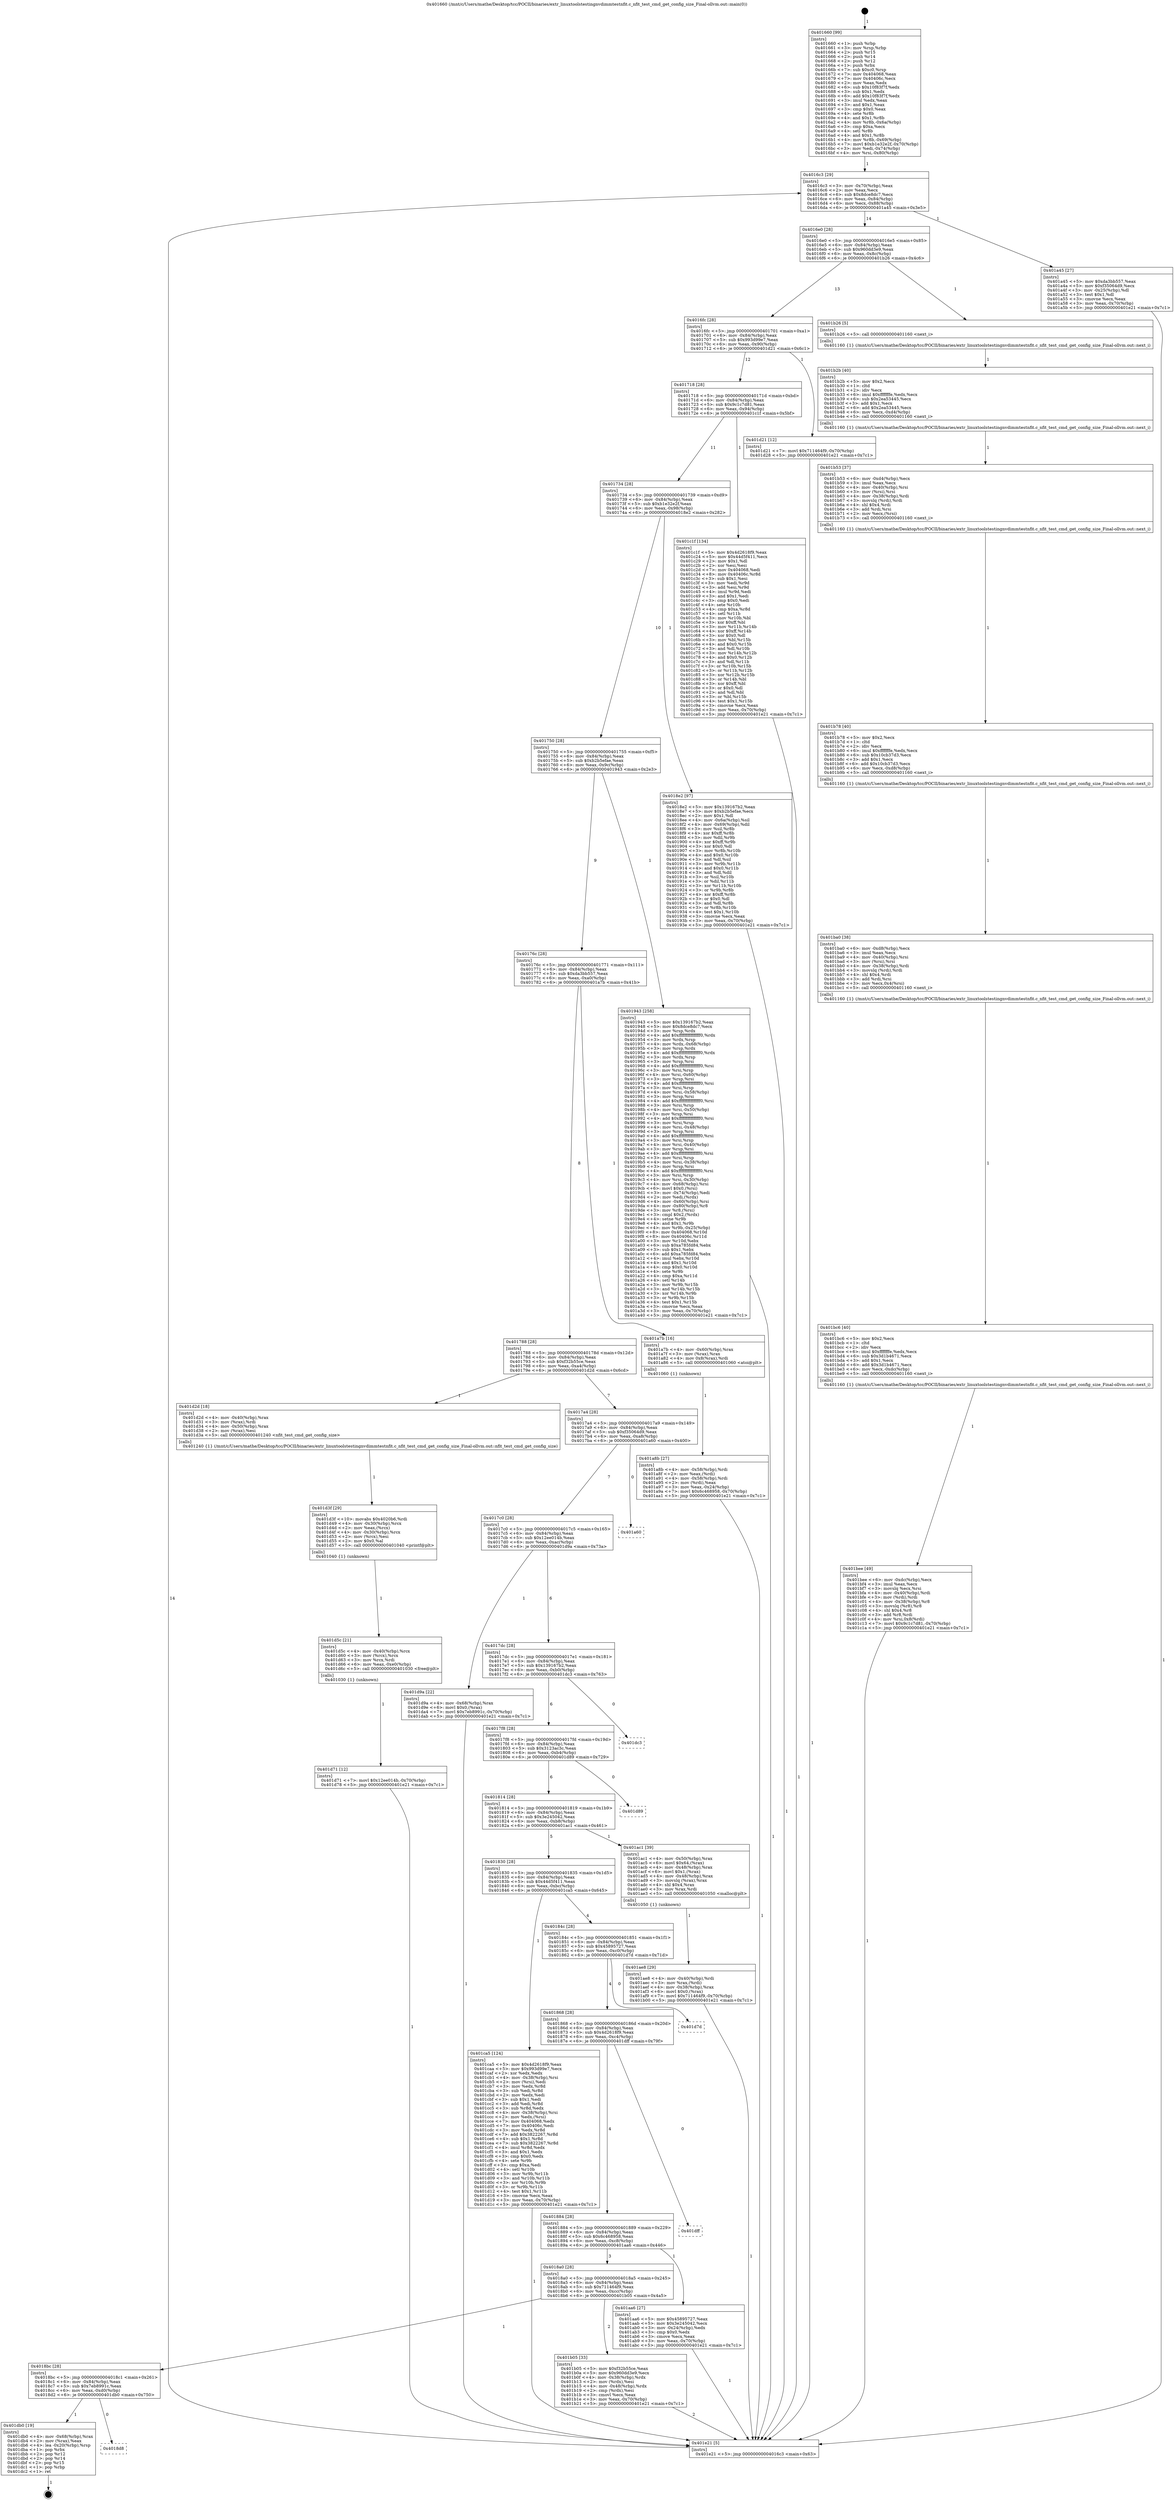 digraph "0x401660" {
  label = "0x401660 (/mnt/c/Users/mathe/Desktop/tcc/POCII/binaries/extr_linuxtoolstestingnvdimmtestnfit.c_nfit_test_cmd_get_config_size_Final-ollvm.out::main(0))"
  labelloc = "t"
  node[shape=record]

  Entry [label="",width=0.3,height=0.3,shape=circle,fillcolor=black,style=filled]
  "0x4016c3" [label="{
     0x4016c3 [29]\l
     | [instrs]\l
     &nbsp;&nbsp;0x4016c3 \<+3\>: mov -0x70(%rbp),%eax\l
     &nbsp;&nbsp;0x4016c6 \<+2\>: mov %eax,%ecx\l
     &nbsp;&nbsp;0x4016c8 \<+6\>: sub $0x8dce8dc7,%ecx\l
     &nbsp;&nbsp;0x4016ce \<+6\>: mov %eax,-0x84(%rbp)\l
     &nbsp;&nbsp;0x4016d4 \<+6\>: mov %ecx,-0x88(%rbp)\l
     &nbsp;&nbsp;0x4016da \<+6\>: je 0000000000401a45 \<main+0x3e5\>\l
  }"]
  "0x401a45" [label="{
     0x401a45 [27]\l
     | [instrs]\l
     &nbsp;&nbsp;0x401a45 \<+5\>: mov $0xda3bb557,%eax\l
     &nbsp;&nbsp;0x401a4a \<+5\>: mov $0xf35064d9,%ecx\l
     &nbsp;&nbsp;0x401a4f \<+3\>: mov -0x25(%rbp),%dl\l
     &nbsp;&nbsp;0x401a52 \<+3\>: test $0x1,%dl\l
     &nbsp;&nbsp;0x401a55 \<+3\>: cmovne %ecx,%eax\l
     &nbsp;&nbsp;0x401a58 \<+3\>: mov %eax,-0x70(%rbp)\l
     &nbsp;&nbsp;0x401a5b \<+5\>: jmp 0000000000401e21 \<main+0x7c1\>\l
  }"]
  "0x4016e0" [label="{
     0x4016e0 [28]\l
     | [instrs]\l
     &nbsp;&nbsp;0x4016e0 \<+5\>: jmp 00000000004016e5 \<main+0x85\>\l
     &nbsp;&nbsp;0x4016e5 \<+6\>: mov -0x84(%rbp),%eax\l
     &nbsp;&nbsp;0x4016eb \<+5\>: sub $0x960dd3e9,%eax\l
     &nbsp;&nbsp;0x4016f0 \<+6\>: mov %eax,-0x8c(%rbp)\l
     &nbsp;&nbsp;0x4016f6 \<+6\>: je 0000000000401b26 \<main+0x4c6\>\l
  }"]
  Exit [label="",width=0.3,height=0.3,shape=circle,fillcolor=black,style=filled,peripheries=2]
  "0x401b26" [label="{
     0x401b26 [5]\l
     | [instrs]\l
     &nbsp;&nbsp;0x401b26 \<+5\>: call 0000000000401160 \<next_i\>\l
     | [calls]\l
     &nbsp;&nbsp;0x401160 \{1\} (/mnt/c/Users/mathe/Desktop/tcc/POCII/binaries/extr_linuxtoolstestingnvdimmtestnfit.c_nfit_test_cmd_get_config_size_Final-ollvm.out::next_i)\l
  }"]
  "0x4016fc" [label="{
     0x4016fc [28]\l
     | [instrs]\l
     &nbsp;&nbsp;0x4016fc \<+5\>: jmp 0000000000401701 \<main+0xa1\>\l
     &nbsp;&nbsp;0x401701 \<+6\>: mov -0x84(%rbp),%eax\l
     &nbsp;&nbsp;0x401707 \<+5\>: sub $0x993d99e7,%eax\l
     &nbsp;&nbsp;0x40170c \<+6\>: mov %eax,-0x90(%rbp)\l
     &nbsp;&nbsp;0x401712 \<+6\>: je 0000000000401d21 \<main+0x6c1\>\l
  }"]
  "0x4018d8" [label="{
     0x4018d8\l
  }", style=dashed]
  "0x401d21" [label="{
     0x401d21 [12]\l
     | [instrs]\l
     &nbsp;&nbsp;0x401d21 \<+7\>: movl $0x711464f9,-0x70(%rbp)\l
     &nbsp;&nbsp;0x401d28 \<+5\>: jmp 0000000000401e21 \<main+0x7c1\>\l
  }"]
  "0x401718" [label="{
     0x401718 [28]\l
     | [instrs]\l
     &nbsp;&nbsp;0x401718 \<+5\>: jmp 000000000040171d \<main+0xbd\>\l
     &nbsp;&nbsp;0x40171d \<+6\>: mov -0x84(%rbp),%eax\l
     &nbsp;&nbsp;0x401723 \<+5\>: sub $0x9c1c7d81,%eax\l
     &nbsp;&nbsp;0x401728 \<+6\>: mov %eax,-0x94(%rbp)\l
     &nbsp;&nbsp;0x40172e \<+6\>: je 0000000000401c1f \<main+0x5bf\>\l
  }"]
  "0x401db0" [label="{
     0x401db0 [19]\l
     | [instrs]\l
     &nbsp;&nbsp;0x401db0 \<+4\>: mov -0x68(%rbp),%rax\l
     &nbsp;&nbsp;0x401db4 \<+2\>: mov (%rax),%eax\l
     &nbsp;&nbsp;0x401db6 \<+4\>: lea -0x20(%rbp),%rsp\l
     &nbsp;&nbsp;0x401dba \<+1\>: pop %rbx\l
     &nbsp;&nbsp;0x401dbb \<+2\>: pop %r12\l
     &nbsp;&nbsp;0x401dbd \<+2\>: pop %r14\l
     &nbsp;&nbsp;0x401dbf \<+2\>: pop %r15\l
     &nbsp;&nbsp;0x401dc1 \<+1\>: pop %rbp\l
     &nbsp;&nbsp;0x401dc2 \<+1\>: ret\l
  }"]
  "0x401c1f" [label="{
     0x401c1f [134]\l
     | [instrs]\l
     &nbsp;&nbsp;0x401c1f \<+5\>: mov $0x4d2618f9,%eax\l
     &nbsp;&nbsp;0x401c24 \<+5\>: mov $0x44d5f411,%ecx\l
     &nbsp;&nbsp;0x401c29 \<+2\>: mov $0x1,%dl\l
     &nbsp;&nbsp;0x401c2b \<+2\>: xor %esi,%esi\l
     &nbsp;&nbsp;0x401c2d \<+7\>: mov 0x404068,%edi\l
     &nbsp;&nbsp;0x401c34 \<+8\>: mov 0x40406c,%r8d\l
     &nbsp;&nbsp;0x401c3c \<+3\>: sub $0x1,%esi\l
     &nbsp;&nbsp;0x401c3f \<+3\>: mov %edi,%r9d\l
     &nbsp;&nbsp;0x401c42 \<+3\>: add %esi,%r9d\l
     &nbsp;&nbsp;0x401c45 \<+4\>: imul %r9d,%edi\l
     &nbsp;&nbsp;0x401c49 \<+3\>: and $0x1,%edi\l
     &nbsp;&nbsp;0x401c4c \<+3\>: cmp $0x0,%edi\l
     &nbsp;&nbsp;0x401c4f \<+4\>: sete %r10b\l
     &nbsp;&nbsp;0x401c53 \<+4\>: cmp $0xa,%r8d\l
     &nbsp;&nbsp;0x401c57 \<+4\>: setl %r11b\l
     &nbsp;&nbsp;0x401c5b \<+3\>: mov %r10b,%bl\l
     &nbsp;&nbsp;0x401c5e \<+3\>: xor $0xff,%bl\l
     &nbsp;&nbsp;0x401c61 \<+3\>: mov %r11b,%r14b\l
     &nbsp;&nbsp;0x401c64 \<+4\>: xor $0xff,%r14b\l
     &nbsp;&nbsp;0x401c68 \<+3\>: xor $0x0,%dl\l
     &nbsp;&nbsp;0x401c6b \<+3\>: mov %bl,%r15b\l
     &nbsp;&nbsp;0x401c6e \<+4\>: and $0x0,%r15b\l
     &nbsp;&nbsp;0x401c72 \<+3\>: and %dl,%r10b\l
     &nbsp;&nbsp;0x401c75 \<+3\>: mov %r14b,%r12b\l
     &nbsp;&nbsp;0x401c78 \<+4\>: and $0x0,%r12b\l
     &nbsp;&nbsp;0x401c7c \<+3\>: and %dl,%r11b\l
     &nbsp;&nbsp;0x401c7f \<+3\>: or %r10b,%r15b\l
     &nbsp;&nbsp;0x401c82 \<+3\>: or %r11b,%r12b\l
     &nbsp;&nbsp;0x401c85 \<+3\>: xor %r12b,%r15b\l
     &nbsp;&nbsp;0x401c88 \<+3\>: or %r14b,%bl\l
     &nbsp;&nbsp;0x401c8b \<+3\>: xor $0xff,%bl\l
     &nbsp;&nbsp;0x401c8e \<+3\>: or $0x0,%dl\l
     &nbsp;&nbsp;0x401c91 \<+2\>: and %dl,%bl\l
     &nbsp;&nbsp;0x401c93 \<+3\>: or %bl,%r15b\l
     &nbsp;&nbsp;0x401c96 \<+4\>: test $0x1,%r15b\l
     &nbsp;&nbsp;0x401c9a \<+3\>: cmovne %ecx,%eax\l
     &nbsp;&nbsp;0x401c9d \<+3\>: mov %eax,-0x70(%rbp)\l
     &nbsp;&nbsp;0x401ca0 \<+5\>: jmp 0000000000401e21 \<main+0x7c1\>\l
  }"]
  "0x401734" [label="{
     0x401734 [28]\l
     | [instrs]\l
     &nbsp;&nbsp;0x401734 \<+5\>: jmp 0000000000401739 \<main+0xd9\>\l
     &nbsp;&nbsp;0x401739 \<+6\>: mov -0x84(%rbp),%eax\l
     &nbsp;&nbsp;0x40173f \<+5\>: sub $0xb1e32e2f,%eax\l
     &nbsp;&nbsp;0x401744 \<+6\>: mov %eax,-0x98(%rbp)\l
     &nbsp;&nbsp;0x40174a \<+6\>: je 00000000004018e2 \<main+0x282\>\l
  }"]
  "0x401d71" [label="{
     0x401d71 [12]\l
     | [instrs]\l
     &nbsp;&nbsp;0x401d71 \<+7\>: movl $0x12ee014b,-0x70(%rbp)\l
     &nbsp;&nbsp;0x401d78 \<+5\>: jmp 0000000000401e21 \<main+0x7c1\>\l
  }"]
  "0x4018e2" [label="{
     0x4018e2 [97]\l
     | [instrs]\l
     &nbsp;&nbsp;0x4018e2 \<+5\>: mov $0x139167b2,%eax\l
     &nbsp;&nbsp;0x4018e7 \<+5\>: mov $0xb2b5efae,%ecx\l
     &nbsp;&nbsp;0x4018ec \<+2\>: mov $0x1,%dl\l
     &nbsp;&nbsp;0x4018ee \<+4\>: mov -0x6a(%rbp),%sil\l
     &nbsp;&nbsp;0x4018f2 \<+4\>: mov -0x69(%rbp),%dil\l
     &nbsp;&nbsp;0x4018f6 \<+3\>: mov %sil,%r8b\l
     &nbsp;&nbsp;0x4018f9 \<+4\>: xor $0xff,%r8b\l
     &nbsp;&nbsp;0x4018fd \<+3\>: mov %dil,%r9b\l
     &nbsp;&nbsp;0x401900 \<+4\>: xor $0xff,%r9b\l
     &nbsp;&nbsp;0x401904 \<+3\>: xor $0x0,%dl\l
     &nbsp;&nbsp;0x401907 \<+3\>: mov %r8b,%r10b\l
     &nbsp;&nbsp;0x40190a \<+4\>: and $0x0,%r10b\l
     &nbsp;&nbsp;0x40190e \<+3\>: and %dl,%sil\l
     &nbsp;&nbsp;0x401911 \<+3\>: mov %r9b,%r11b\l
     &nbsp;&nbsp;0x401914 \<+4\>: and $0x0,%r11b\l
     &nbsp;&nbsp;0x401918 \<+3\>: and %dl,%dil\l
     &nbsp;&nbsp;0x40191b \<+3\>: or %sil,%r10b\l
     &nbsp;&nbsp;0x40191e \<+3\>: or %dil,%r11b\l
     &nbsp;&nbsp;0x401921 \<+3\>: xor %r11b,%r10b\l
     &nbsp;&nbsp;0x401924 \<+3\>: or %r9b,%r8b\l
     &nbsp;&nbsp;0x401927 \<+4\>: xor $0xff,%r8b\l
     &nbsp;&nbsp;0x40192b \<+3\>: or $0x0,%dl\l
     &nbsp;&nbsp;0x40192e \<+3\>: and %dl,%r8b\l
     &nbsp;&nbsp;0x401931 \<+3\>: or %r8b,%r10b\l
     &nbsp;&nbsp;0x401934 \<+4\>: test $0x1,%r10b\l
     &nbsp;&nbsp;0x401938 \<+3\>: cmovne %ecx,%eax\l
     &nbsp;&nbsp;0x40193b \<+3\>: mov %eax,-0x70(%rbp)\l
     &nbsp;&nbsp;0x40193e \<+5\>: jmp 0000000000401e21 \<main+0x7c1\>\l
  }"]
  "0x401750" [label="{
     0x401750 [28]\l
     | [instrs]\l
     &nbsp;&nbsp;0x401750 \<+5\>: jmp 0000000000401755 \<main+0xf5\>\l
     &nbsp;&nbsp;0x401755 \<+6\>: mov -0x84(%rbp),%eax\l
     &nbsp;&nbsp;0x40175b \<+5\>: sub $0xb2b5efae,%eax\l
     &nbsp;&nbsp;0x401760 \<+6\>: mov %eax,-0x9c(%rbp)\l
     &nbsp;&nbsp;0x401766 \<+6\>: je 0000000000401943 \<main+0x2e3\>\l
  }"]
  "0x401e21" [label="{
     0x401e21 [5]\l
     | [instrs]\l
     &nbsp;&nbsp;0x401e21 \<+5\>: jmp 00000000004016c3 \<main+0x63\>\l
  }"]
  "0x401660" [label="{
     0x401660 [99]\l
     | [instrs]\l
     &nbsp;&nbsp;0x401660 \<+1\>: push %rbp\l
     &nbsp;&nbsp;0x401661 \<+3\>: mov %rsp,%rbp\l
     &nbsp;&nbsp;0x401664 \<+2\>: push %r15\l
     &nbsp;&nbsp;0x401666 \<+2\>: push %r14\l
     &nbsp;&nbsp;0x401668 \<+2\>: push %r12\l
     &nbsp;&nbsp;0x40166a \<+1\>: push %rbx\l
     &nbsp;&nbsp;0x40166b \<+7\>: sub $0xc0,%rsp\l
     &nbsp;&nbsp;0x401672 \<+7\>: mov 0x404068,%eax\l
     &nbsp;&nbsp;0x401679 \<+7\>: mov 0x40406c,%ecx\l
     &nbsp;&nbsp;0x401680 \<+2\>: mov %eax,%edx\l
     &nbsp;&nbsp;0x401682 \<+6\>: sub $0x10f83f7f,%edx\l
     &nbsp;&nbsp;0x401688 \<+3\>: sub $0x1,%edx\l
     &nbsp;&nbsp;0x40168b \<+6\>: add $0x10f83f7f,%edx\l
     &nbsp;&nbsp;0x401691 \<+3\>: imul %edx,%eax\l
     &nbsp;&nbsp;0x401694 \<+3\>: and $0x1,%eax\l
     &nbsp;&nbsp;0x401697 \<+3\>: cmp $0x0,%eax\l
     &nbsp;&nbsp;0x40169a \<+4\>: sete %r8b\l
     &nbsp;&nbsp;0x40169e \<+4\>: and $0x1,%r8b\l
     &nbsp;&nbsp;0x4016a2 \<+4\>: mov %r8b,-0x6a(%rbp)\l
     &nbsp;&nbsp;0x4016a6 \<+3\>: cmp $0xa,%ecx\l
     &nbsp;&nbsp;0x4016a9 \<+4\>: setl %r8b\l
     &nbsp;&nbsp;0x4016ad \<+4\>: and $0x1,%r8b\l
     &nbsp;&nbsp;0x4016b1 \<+4\>: mov %r8b,-0x69(%rbp)\l
     &nbsp;&nbsp;0x4016b5 \<+7\>: movl $0xb1e32e2f,-0x70(%rbp)\l
     &nbsp;&nbsp;0x4016bc \<+3\>: mov %edi,-0x74(%rbp)\l
     &nbsp;&nbsp;0x4016bf \<+4\>: mov %rsi,-0x80(%rbp)\l
  }"]
  "0x401d5c" [label="{
     0x401d5c [21]\l
     | [instrs]\l
     &nbsp;&nbsp;0x401d5c \<+4\>: mov -0x40(%rbp),%rcx\l
     &nbsp;&nbsp;0x401d60 \<+3\>: mov (%rcx),%rcx\l
     &nbsp;&nbsp;0x401d63 \<+3\>: mov %rcx,%rdi\l
     &nbsp;&nbsp;0x401d66 \<+6\>: mov %eax,-0xe0(%rbp)\l
     &nbsp;&nbsp;0x401d6c \<+5\>: call 0000000000401030 \<free@plt\>\l
     | [calls]\l
     &nbsp;&nbsp;0x401030 \{1\} (unknown)\l
  }"]
  "0x401943" [label="{
     0x401943 [258]\l
     | [instrs]\l
     &nbsp;&nbsp;0x401943 \<+5\>: mov $0x139167b2,%eax\l
     &nbsp;&nbsp;0x401948 \<+5\>: mov $0x8dce8dc7,%ecx\l
     &nbsp;&nbsp;0x40194d \<+3\>: mov %rsp,%rdx\l
     &nbsp;&nbsp;0x401950 \<+4\>: add $0xfffffffffffffff0,%rdx\l
     &nbsp;&nbsp;0x401954 \<+3\>: mov %rdx,%rsp\l
     &nbsp;&nbsp;0x401957 \<+4\>: mov %rdx,-0x68(%rbp)\l
     &nbsp;&nbsp;0x40195b \<+3\>: mov %rsp,%rdx\l
     &nbsp;&nbsp;0x40195e \<+4\>: add $0xfffffffffffffff0,%rdx\l
     &nbsp;&nbsp;0x401962 \<+3\>: mov %rdx,%rsp\l
     &nbsp;&nbsp;0x401965 \<+3\>: mov %rsp,%rsi\l
     &nbsp;&nbsp;0x401968 \<+4\>: add $0xfffffffffffffff0,%rsi\l
     &nbsp;&nbsp;0x40196c \<+3\>: mov %rsi,%rsp\l
     &nbsp;&nbsp;0x40196f \<+4\>: mov %rsi,-0x60(%rbp)\l
     &nbsp;&nbsp;0x401973 \<+3\>: mov %rsp,%rsi\l
     &nbsp;&nbsp;0x401976 \<+4\>: add $0xfffffffffffffff0,%rsi\l
     &nbsp;&nbsp;0x40197a \<+3\>: mov %rsi,%rsp\l
     &nbsp;&nbsp;0x40197d \<+4\>: mov %rsi,-0x58(%rbp)\l
     &nbsp;&nbsp;0x401981 \<+3\>: mov %rsp,%rsi\l
     &nbsp;&nbsp;0x401984 \<+4\>: add $0xfffffffffffffff0,%rsi\l
     &nbsp;&nbsp;0x401988 \<+3\>: mov %rsi,%rsp\l
     &nbsp;&nbsp;0x40198b \<+4\>: mov %rsi,-0x50(%rbp)\l
     &nbsp;&nbsp;0x40198f \<+3\>: mov %rsp,%rsi\l
     &nbsp;&nbsp;0x401992 \<+4\>: add $0xfffffffffffffff0,%rsi\l
     &nbsp;&nbsp;0x401996 \<+3\>: mov %rsi,%rsp\l
     &nbsp;&nbsp;0x401999 \<+4\>: mov %rsi,-0x48(%rbp)\l
     &nbsp;&nbsp;0x40199d \<+3\>: mov %rsp,%rsi\l
     &nbsp;&nbsp;0x4019a0 \<+4\>: add $0xfffffffffffffff0,%rsi\l
     &nbsp;&nbsp;0x4019a4 \<+3\>: mov %rsi,%rsp\l
     &nbsp;&nbsp;0x4019a7 \<+4\>: mov %rsi,-0x40(%rbp)\l
     &nbsp;&nbsp;0x4019ab \<+3\>: mov %rsp,%rsi\l
     &nbsp;&nbsp;0x4019ae \<+4\>: add $0xfffffffffffffff0,%rsi\l
     &nbsp;&nbsp;0x4019b2 \<+3\>: mov %rsi,%rsp\l
     &nbsp;&nbsp;0x4019b5 \<+4\>: mov %rsi,-0x38(%rbp)\l
     &nbsp;&nbsp;0x4019b9 \<+3\>: mov %rsp,%rsi\l
     &nbsp;&nbsp;0x4019bc \<+4\>: add $0xfffffffffffffff0,%rsi\l
     &nbsp;&nbsp;0x4019c0 \<+3\>: mov %rsi,%rsp\l
     &nbsp;&nbsp;0x4019c3 \<+4\>: mov %rsi,-0x30(%rbp)\l
     &nbsp;&nbsp;0x4019c7 \<+4\>: mov -0x68(%rbp),%rsi\l
     &nbsp;&nbsp;0x4019cb \<+6\>: movl $0x0,(%rsi)\l
     &nbsp;&nbsp;0x4019d1 \<+3\>: mov -0x74(%rbp),%edi\l
     &nbsp;&nbsp;0x4019d4 \<+2\>: mov %edi,(%rdx)\l
     &nbsp;&nbsp;0x4019d6 \<+4\>: mov -0x60(%rbp),%rsi\l
     &nbsp;&nbsp;0x4019da \<+4\>: mov -0x80(%rbp),%r8\l
     &nbsp;&nbsp;0x4019de \<+3\>: mov %r8,(%rsi)\l
     &nbsp;&nbsp;0x4019e1 \<+3\>: cmpl $0x2,(%rdx)\l
     &nbsp;&nbsp;0x4019e4 \<+4\>: setne %r9b\l
     &nbsp;&nbsp;0x4019e8 \<+4\>: and $0x1,%r9b\l
     &nbsp;&nbsp;0x4019ec \<+4\>: mov %r9b,-0x25(%rbp)\l
     &nbsp;&nbsp;0x4019f0 \<+8\>: mov 0x404068,%r10d\l
     &nbsp;&nbsp;0x4019f8 \<+8\>: mov 0x40406c,%r11d\l
     &nbsp;&nbsp;0x401a00 \<+3\>: mov %r10d,%ebx\l
     &nbsp;&nbsp;0x401a03 \<+6\>: sub $0xa785fd84,%ebx\l
     &nbsp;&nbsp;0x401a09 \<+3\>: sub $0x1,%ebx\l
     &nbsp;&nbsp;0x401a0c \<+6\>: add $0xa785fd84,%ebx\l
     &nbsp;&nbsp;0x401a12 \<+4\>: imul %ebx,%r10d\l
     &nbsp;&nbsp;0x401a16 \<+4\>: and $0x1,%r10d\l
     &nbsp;&nbsp;0x401a1a \<+4\>: cmp $0x0,%r10d\l
     &nbsp;&nbsp;0x401a1e \<+4\>: sete %r9b\l
     &nbsp;&nbsp;0x401a22 \<+4\>: cmp $0xa,%r11d\l
     &nbsp;&nbsp;0x401a26 \<+4\>: setl %r14b\l
     &nbsp;&nbsp;0x401a2a \<+3\>: mov %r9b,%r15b\l
     &nbsp;&nbsp;0x401a2d \<+3\>: and %r14b,%r15b\l
     &nbsp;&nbsp;0x401a30 \<+3\>: xor %r14b,%r9b\l
     &nbsp;&nbsp;0x401a33 \<+3\>: or %r9b,%r15b\l
     &nbsp;&nbsp;0x401a36 \<+4\>: test $0x1,%r15b\l
     &nbsp;&nbsp;0x401a3a \<+3\>: cmovne %ecx,%eax\l
     &nbsp;&nbsp;0x401a3d \<+3\>: mov %eax,-0x70(%rbp)\l
     &nbsp;&nbsp;0x401a40 \<+5\>: jmp 0000000000401e21 \<main+0x7c1\>\l
  }"]
  "0x40176c" [label="{
     0x40176c [28]\l
     | [instrs]\l
     &nbsp;&nbsp;0x40176c \<+5\>: jmp 0000000000401771 \<main+0x111\>\l
     &nbsp;&nbsp;0x401771 \<+6\>: mov -0x84(%rbp),%eax\l
     &nbsp;&nbsp;0x401777 \<+5\>: sub $0xda3bb557,%eax\l
     &nbsp;&nbsp;0x40177c \<+6\>: mov %eax,-0xa0(%rbp)\l
     &nbsp;&nbsp;0x401782 \<+6\>: je 0000000000401a7b \<main+0x41b\>\l
  }"]
  "0x401d3f" [label="{
     0x401d3f [29]\l
     | [instrs]\l
     &nbsp;&nbsp;0x401d3f \<+10\>: movabs $0x4020b6,%rdi\l
     &nbsp;&nbsp;0x401d49 \<+4\>: mov -0x30(%rbp),%rcx\l
     &nbsp;&nbsp;0x401d4d \<+2\>: mov %eax,(%rcx)\l
     &nbsp;&nbsp;0x401d4f \<+4\>: mov -0x30(%rbp),%rcx\l
     &nbsp;&nbsp;0x401d53 \<+2\>: mov (%rcx),%esi\l
     &nbsp;&nbsp;0x401d55 \<+2\>: mov $0x0,%al\l
     &nbsp;&nbsp;0x401d57 \<+5\>: call 0000000000401040 \<printf@plt\>\l
     | [calls]\l
     &nbsp;&nbsp;0x401040 \{1\} (unknown)\l
  }"]
  "0x401bee" [label="{
     0x401bee [49]\l
     | [instrs]\l
     &nbsp;&nbsp;0x401bee \<+6\>: mov -0xdc(%rbp),%ecx\l
     &nbsp;&nbsp;0x401bf4 \<+3\>: imul %eax,%ecx\l
     &nbsp;&nbsp;0x401bf7 \<+3\>: movslq %ecx,%rsi\l
     &nbsp;&nbsp;0x401bfa \<+4\>: mov -0x40(%rbp),%rdi\l
     &nbsp;&nbsp;0x401bfe \<+3\>: mov (%rdi),%rdi\l
     &nbsp;&nbsp;0x401c01 \<+4\>: mov -0x38(%rbp),%r8\l
     &nbsp;&nbsp;0x401c05 \<+3\>: movslq (%r8),%r8\l
     &nbsp;&nbsp;0x401c08 \<+4\>: shl $0x4,%r8\l
     &nbsp;&nbsp;0x401c0c \<+3\>: add %r8,%rdi\l
     &nbsp;&nbsp;0x401c0f \<+4\>: mov %rsi,0x8(%rdi)\l
     &nbsp;&nbsp;0x401c13 \<+7\>: movl $0x9c1c7d81,-0x70(%rbp)\l
     &nbsp;&nbsp;0x401c1a \<+5\>: jmp 0000000000401e21 \<main+0x7c1\>\l
  }"]
  "0x401a7b" [label="{
     0x401a7b [16]\l
     | [instrs]\l
     &nbsp;&nbsp;0x401a7b \<+4\>: mov -0x60(%rbp),%rax\l
     &nbsp;&nbsp;0x401a7f \<+3\>: mov (%rax),%rax\l
     &nbsp;&nbsp;0x401a82 \<+4\>: mov 0x8(%rax),%rdi\l
     &nbsp;&nbsp;0x401a86 \<+5\>: call 0000000000401060 \<atoi@plt\>\l
     | [calls]\l
     &nbsp;&nbsp;0x401060 \{1\} (unknown)\l
  }"]
  "0x401788" [label="{
     0x401788 [28]\l
     | [instrs]\l
     &nbsp;&nbsp;0x401788 \<+5\>: jmp 000000000040178d \<main+0x12d\>\l
     &nbsp;&nbsp;0x40178d \<+6\>: mov -0x84(%rbp),%eax\l
     &nbsp;&nbsp;0x401793 \<+5\>: sub $0xf32b55ce,%eax\l
     &nbsp;&nbsp;0x401798 \<+6\>: mov %eax,-0xa4(%rbp)\l
     &nbsp;&nbsp;0x40179e \<+6\>: je 0000000000401d2d \<main+0x6cd\>\l
  }"]
  "0x401a8b" [label="{
     0x401a8b [27]\l
     | [instrs]\l
     &nbsp;&nbsp;0x401a8b \<+4\>: mov -0x58(%rbp),%rdi\l
     &nbsp;&nbsp;0x401a8f \<+2\>: mov %eax,(%rdi)\l
     &nbsp;&nbsp;0x401a91 \<+4\>: mov -0x58(%rbp),%rdi\l
     &nbsp;&nbsp;0x401a95 \<+2\>: mov (%rdi),%eax\l
     &nbsp;&nbsp;0x401a97 \<+3\>: mov %eax,-0x24(%rbp)\l
     &nbsp;&nbsp;0x401a9a \<+7\>: movl $0x6c468958,-0x70(%rbp)\l
     &nbsp;&nbsp;0x401aa1 \<+5\>: jmp 0000000000401e21 \<main+0x7c1\>\l
  }"]
  "0x401bc6" [label="{
     0x401bc6 [40]\l
     | [instrs]\l
     &nbsp;&nbsp;0x401bc6 \<+5\>: mov $0x2,%ecx\l
     &nbsp;&nbsp;0x401bcb \<+1\>: cltd\l
     &nbsp;&nbsp;0x401bcc \<+2\>: idiv %ecx\l
     &nbsp;&nbsp;0x401bce \<+6\>: imul $0xfffffffe,%edx,%ecx\l
     &nbsp;&nbsp;0x401bd4 \<+6\>: sub $0x3d1b4671,%ecx\l
     &nbsp;&nbsp;0x401bda \<+3\>: add $0x1,%ecx\l
     &nbsp;&nbsp;0x401bdd \<+6\>: add $0x3d1b4671,%ecx\l
     &nbsp;&nbsp;0x401be3 \<+6\>: mov %ecx,-0xdc(%rbp)\l
     &nbsp;&nbsp;0x401be9 \<+5\>: call 0000000000401160 \<next_i\>\l
     | [calls]\l
     &nbsp;&nbsp;0x401160 \{1\} (/mnt/c/Users/mathe/Desktop/tcc/POCII/binaries/extr_linuxtoolstestingnvdimmtestnfit.c_nfit_test_cmd_get_config_size_Final-ollvm.out::next_i)\l
  }"]
  "0x401d2d" [label="{
     0x401d2d [18]\l
     | [instrs]\l
     &nbsp;&nbsp;0x401d2d \<+4\>: mov -0x40(%rbp),%rax\l
     &nbsp;&nbsp;0x401d31 \<+3\>: mov (%rax),%rdi\l
     &nbsp;&nbsp;0x401d34 \<+4\>: mov -0x50(%rbp),%rax\l
     &nbsp;&nbsp;0x401d38 \<+2\>: mov (%rax),%esi\l
     &nbsp;&nbsp;0x401d3a \<+5\>: call 0000000000401240 \<nfit_test_cmd_get_config_size\>\l
     | [calls]\l
     &nbsp;&nbsp;0x401240 \{1\} (/mnt/c/Users/mathe/Desktop/tcc/POCII/binaries/extr_linuxtoolstestingnvdimmtestnfit.c_nfit_test_cmd_get_config_size_Final-ollvm.out::nfit_test_cmd_get_config_size)\l
  }"]
  "0x4017a4" [label="{
     0x4017a4 [28]\l
     | [instrs]\l
     &nbsp;&nbsp;0x4017a4 \<+5\>: jmp 00000000004017a9 \<main+0x149\>\l
     &nbsp;&nbsp;0x4017a9 \<+6\>: mov -0x84(%rbp),%eax\l
     &nbsp;&nbsp;0x4017af \<+5\>: sub $0xf35064d9,%eax\l
     &nbsp;&nbsp;0x4017b4 \<+6\>: mov %eax,-0xa8(%rbp)\l
     &nbsp;&nbsp;0x4017ba \<+6\>: je 0000000000401a60 \<main+0x400\>\l
  }"]
  "0x401ba0" [label="{
     0x401ba0 [38]\l
     | [instrs]\l
     &nbsp;&nbsp;0x401ba0 \<+6\>: mov -0xd8(%rbp),%ecx\l
     &nbsp;&nbsp;0x401ba6 \<+3\>: imul %eax,%ecx\l
     &nbsp;&nbsp;0x401ba9 \<+4\>: mov -0x40(%rbp),%rsi\l
     &nbsp;&nbsp;0x401bad \<+3\>: mov (%rsi),%rsi\l
     &nbsp;&nbsp;0x401bb0 \<+4\>: mov -0x38(%rbp),%rdi\l
     &nbsp;&nbsp;0x401bb4 \<+3\>: movslq (%rdi),%rdi\l
     &nbsp;&nbsp;0x401bb7 \<+4\>: shl $0x4,%rdi\l
     &nbsp;&nbsp;0x401bbb \<+3\>: add %rdi,%rsi\l
     &nbsp;&nbsp;0x401bbe \<+3\>: mov %ecx,0x4(%rsi)\l
     &nbsp;&nbsp;0x401bc1 \<+5\>: call 0000000000401160 \<next_i\>\l
     | [calls]\l
     &nbsp;&nbsp;0x401160 \{1\} (/mnt/c/Users/mathe/Desktop/tcc/POCII/binaries/extr_linuxtoolstestingnvdimmtestnfit.c_nfit_test_cmd_get_config_size_Final-ollvm.out::next_i)\l
  }"]
  "0x401a60" [label="{
     0x401a60\l
  }", style=dashed]
  "0x4017c0" [label="{
     0x4017c0 [28]\l
     | [instrs]\l
     &nbsp;&nbsp;0x4017c0 \<+5\>: jmp 00000000004017c5 \<main+0x165\>\l
     &nbsp;&nbsp;0x4017c5 \<+6\>: mov -0x84(%rbp),%eax\l
     &nbsp;&nbsp;0x4017cb \<+5\>: sub $0x12ee014b,%eax\l
     &nbsp;&nbsp;0x4017d0 \<+6\>: mov %eax,-0xac(%rbp)\l
     &nbsp;&nbsp;0x4017d6 \<+6\>: je 0000000000401d9a \<main+0x73a\>\l
  }"]
  "0x401b78" [label="{
     0x401b78 [40]\l
     | [instrs]\l
     &nbsp;&nbsp;0x401b78 \<+5\>: mov $0x2,%ecx\l
     &nbsp;&nbsp;0x401b7d \<+1\>: cltd\l
     &nbsp;&nbsp;0x401b7e \<+2\>: idiv %ecx\l
     &nbsp;&nbsp;0x401b80 \<+6\>: imul $0xfffffffe,%edx,%ecx\l
     &nbsp;&nbsp;0x401b86 \<+6\>: sub $0x10cb37d3,%ecx\l
     &nbsp;&nbsp;0x401b8c \<+3\>: add $0x1,%ecx\l
     &nbsp;&nbsp;0x401b8f \<+6\>: add $0x10cb37d3,%ecx\l
     &nbsp;&nbsp;0x401b95 \<+6\>: mov %ecx,-0xd8(%rbp)\l
     &nbsp;&nbsp;0x401b9b \<+5\>: call 0000000000401160 \<next_i\>\l
     | [calls]\l
     &nbsp;&nbsp;0x401160 \{1\} (/mnt/c/Users/mathe/Desktop/tcc/POCII/binaries/extr_linuxtoolstestingnvdimmtestnfit.c_nfit_test_cmd_get_config_size_Final-ollvm.out::next_i)\l
  }"]
  "0x401d9a" [label="{
     0x401d9a [22]\l
     | [instrs]\l
     &nbsp;&nbsp;0x401d9a \<+4\>: mov -0x68(%rbp),%rax\l
     &nbsp;&nbsp;0x401d9e \<+6\>: movl $0x0,(%rax)\l
     &nbsp;&nbsp;0x401da4 \<+7\>: movl $0x7eb8991c,-0x70(%rbp)\l
     &nbsp;&nbsp;0x401dab \<+5\>: jmp 0000000000401e21 \<main+0x7c1\>\l
  }"]
  "0x4017dc" [label="{
     0x4017dc [28]\l
     | [instrs]\l
     &nbsp;&nbsp;0x4017dc \<+5\>: jmp 00000000004017e1 \<main+0x181\>\l
     &nbsp;&nbsp;0x4017e1 \<+6\>: mov -0x84(%rbp),%eax\l
     &nbsp;&nbsp;0x4017e7 \<+5\>: sub $0x139167b2,%eax\l
     &nbsp;&nbsp;0x4017ec \<+6\>: mov %eax,-0xb0(%rbp)\l
     &nbsp;&nbsp;0x4017f2 \<+6\>: je 0000000000401dc3 \<main+0x763\>\l
  }"]
  "0x401b53" [label="{
     0x401b53 [37]\l
     | [instrs]\l
     &nbsp;&nbsp;0x401b53 \<+6\>: mov -0xd4(%rbp),%ecx\l
     &nbsp;&nbsp;0x401b59 \<+3\>: imul %eax,%ecx\l
     &nbsp;&nbsp;0x401b5c \<+4\>: mov -0x40(%rbp),%rsi\l
     &nbsp;&nbsp;0x401b60 \<+3\>: mov (%rsi),%rsi\l
     &nbsp;&nbsp;0x401b63 \<+4\>: mov -0x38(%rbp),%rdi\l
     &nbsp;&nbsp;0x401b67 \<+3\>: movslq (%rdi),%rdi\l
     &nbsp;&nbsp;0x401b6a \<+4\>: shl $0x4,%rdi\l
     &nbsp;&nbsp;0x401b6e \<+3\>: add %rdi,%rsi\l
     &nbsp;&nbsp;0x401b71 \<+2\>: mov %ecx,(%rsi)\l
     &nbsp;&nbsp;0x401b73 \<+5\>: call 0000000000401160 \<next_i\>\l
     | [calls]\l
     &nbsp;&nbsp;0x401160 \{1\} (/mnt/c/Users/mathe/Desktop/tcc/POCII/binaries/extr_linuxtoolstestingnvdimmtestnfit.c_nfit_test_cmd_get_config_size_Final-ollvm.out::next_i)\l
  }"]
  "0x401dc3" [label="{
     0x401dc3\l
  }", style=dashed]
  "0x4017f8" [label="{
     0x4017f8 [28]\l
     | [instrs]\l
     &nbsp;&nbsp;0x4017f8 \<+5\>: jmp 00000000004017fd \<main+0x19d\>\l
     &nbsp;&nbsp;0x4017fd \<+6\>: mov -0x84(%rbp),%eax\l
     &nbsp;&nbsp;0x401803 \<+5\>: sub $0x3123ac3c,%eax\l
     &nbsp;&nbsp;0x401808 \<+6\>: mov %eax,-0xb4(%rbp)\l
     &nbsp;&nbsp;0x40180e \<+6\>: je 0000000000401d89 \<main+0x729\>\l
  }"]
  "0x401b2b" [label="{
     0x401b2b [40]\l
     | [instrs]\l
     &nbsp;&nbsp;0x401b2b \<+5\>: mov $0x2,%ecx\l
     &nbsp;&nbsp;0x401b30 \<+1\>: cltd\l
     &nbsp;&nbsp;0x401b31 \<+2\>: idiv %ecx\l
     &nbsp;&nbsp;0x401b33 \<+6\>: imul $0xfffffffe,%edx,%ecx\l
     &nbsp;&nbsp;0x401b39 \<+6\>: sub $0x2ea53445,%ecx\l
     &nbsp;&nbsp;0x401b3f \<+3\>: add $0x1,%ecx\l
     &nbsp;&nbsp;0x401b42 \<+6\>: add $0x2ea53445,%ecx\l
     &nbsp;&nbsp;0x401b48 \<+6\>: mov %ecx,-0xd4(%rbp)\l
     &nbsp;&nbsp;0x401b4e \<+5\>: call 0000000000401160 \<next_i\>\l
     | [calls]\l
     &nbsp;&nbsp;0x401160 \{1\} (/mnt/c/Users/mathe/Desktop/tcc/POCII/binaries/extr_linuxtoolstestingnvdimmtestnfit.c_nfit_test_cmd_get_config_size_Final-ollvm.out::next_i)\l
  }"]
  "0x401d89" [label="{
     0x401d89\l
  }", style=dashed]
  "0x401814" [label="{
     0x401814 [28]\l
     | [instrs]\l
     &nbsp;&nbsp;0x401814 \<+5\>: jmp 0000000000401819 \<main+0x1b9\>\l
     &nbsp;&nbsp;0x401819 \<+6\>: mov -0x84(%rbp),%eax\l
     &nbsp;&nbsp;0x40181f \<+5\>: sub $0x3e245042,%eax\l
     &nbsp;&nbsp;0x401824 \<+6\>: mov %eax,-0xb8(%rbp)\l
     &nbsp;&nbsp;0x40182a \<+6\>: je 0000000000401ac1 \<main+0x461\>\l
  }"]
  "0x4018bc" [label="{
     0x4018bc [28]\l
     | [instrs]\l
     &nbsp;&nbsp;0x4018bc \<+5\>: jmp 00000000004018c1 \<main+0x261\>\l
     &nbsp;&nbsp;0x4018c1 \<+6\>: mov -0x84(%rbp),%eax\l
     &nbsp;&nbsp;0x4018c7 \<+5\>: sub $0x7eb8991c,%eax\l
     &nbsp;&nbsp;0x4018cc \<+6\>: mov %eax,-0xd0(%rbp)\l
     &nbsp;&nbsp;0x4018d2 \<+6\>: je 0000000000401db0 \<main+0x750\>\l
  }"]
  "0x401ac1" [label="{
     0x401ac1 [39]\l
     | [instrs]\l
     &nbsp;&nbsp;0x401ac1 \<+4\>: mov -0x50(%rbp),%rax\l
     &nbsp;&nbsp;0x401ac5 \<+6\>: movl $0x64,(%rax)\l
     &nbsp;&nbsp;0x401acb \<+4\>: mov -0x48(%rbp),%rax\l
     &nbsp;&nbsp;0x401acf \<+6\>: movl $0x1,(%rax)\l
     &nbsp;&nbsp;0x401ad5 \<+4\>: mov -0x48(%rbp),%rax\l
     &nbsp;&nbsp;0x401ad9 \<+3\>: movslq (%rax),%rax\l
     &nbsp;&nbsp;0x401adc \<+4\>: shl $0x4,%rax\l
     &nbsp;&nbsp;0x401ae0 \<+3\>: mov %rax,%rdi\l
     &nbsp;&nbsp;0x401ae3 \<+5\>: call 0000000000401050 \<malloc@plt\>\l
     | [calls]\l
     &nbsp;&nbsp;0x401050 \{1\} (unknown)\l
  }"]
  "0x401830" [label="{
     0x401830 [28]\l
     | [instrs]\l
     &nbsp;&nbsp;0x401830 \<+5\>: jmp 0000000000401835 \<main+0x1d5\>\l
     &nbsp;&nbsp;0x401835 \<+6\>: mov -0x84(%rbp),%eax\l
     &nbsp;&nbsp;0x40183b \<+5\>: sub $0x44d5f411,%eax\l
     &nbsp;&nbsp;0x401840 \<+6\>: mov %eax,-0xbc(%rbp)\l
     &nbsp;&nbsp;0x401846 \<+6\>: je 0000000000401ca5 \<main+0x645\>\l
  }"]
  "0x401b05" [label="{
     0x401b05 [33]\l
     | [instrs]\l
     &nbsp;&nbsp;0x401b05 \<+5\>: mov $0xf32b55ce,%eax\l
     &nbsp;&nbsp;0x401b0a \<+5\>: mov $0x960dd3e9,%ecx\l
     &nbsp;&nbsp;0x401b0f \<+4\>: mov -0x38(%rbp),%rdx\l
     &nbsp;&nbsp;0x401b13 \<+2\>: mov (%rdx),%esi\l
     &nbsp;&nbsp;0x401b15 \<+4\>: mov -0x48(%rbp),%rdx\l
     &nbsp;&nbsp;0x401b19 \<+2\>: cmp (%rdx),%esi\l
     &nbsp;&nbsp;0x401b1b \<+3\>: cmovl %ecx,%eax\l
     &nbsp;&nbsp;0x401b1e \<+3\>: mov %eax,-0x70(%rbp)\l
     &nbsp;&nbsp;0x401b21 \<+5\>: jmp 0000000000401e21 \<main+0x7c1\>\l
  }"]
  "0x401ca5" [label="{
     0x401ca5 [124]\l
     | [instrs]\l
     &nbsp;&nbsp;0x401ca5 \<+5\>: mov $0x4d2618f9,%eax\l
     &nbsp;&nbsp;0x401caa \<+5\>: mov $0x993d99e7,%ecx\l
     &nbsp;&nbsp;0x401caf \<+2\>: xor %edx,%edx\l
     &nbsp;&nbsp;0x401cb1 \<+4\>: mov -0x38(%rbp),%rsi\l
     &nbsp;&nbsp;0x401cb5 \<+2\>: mov (%rsi),%edi\l
     &nbsp;&nbsp;0x401cb7 \<+3\>: mov %edx,%r8d\l
     &nbsp;&nbsp;0x401cba \<+3\>: sub %edi,%r8d\l
     &nbsp;&nbsp;0x401cbd \<+2\>: mov %edx,%edi\l
     &nbsp;&nbsp;0x401cbf \<+3\>: sub $0x1,%edi\l
     &nbsp;&nbsp;0x401cc2 \<+3\>: add %edi,%r8d\l
     &nbsp;&nbsp;0x401cc5 \<+3\>: sub %r8d,%edx\l
     &nbsp;&nbsp;0x401cc8 \<+4\>: mov -0x38(%rbp),%rsi\l
     &nbsp;&nbsp;0x401ccc \<+2\>: mov %edx,(%rsi)\l
     &nbsp;&nbsp;0x401cce \<+7\>: mov 0x404068,%edx\l
     &nbsp;&nbsp;0x401cd5 \<+7\>: mov 0x40406c,%edi\l
     &nbsp;&nbsp;0x401cdc \<+3\>: mov %edx,%r8d\l
     &nbsp;&nbsp;0x401cdf \<+7\>: add $0x3822267,%r8d\l
     &nbsp;&nbsp;0x401ce6 \<+4\>: sub $0x1,%r8d\l
     &nbsp;&nbsp;0x401cea \<+7\>: sub $0x3822267,%r8d\l
     &nbsp;&nbsp;0x401cf1 \<+4\>: imul %r8d,%edx\l
     &nbsp;&nbsp;0x401cf5 \<+3\>: and $0x1,%edx\l
     &nbsp;&nbsp;0x401cf8 \<+3\>: cmp $0x0,%edx\l
     &nbsp;&nbsp;0x401cfb \<+4\>: sete %r9b\l
     &nbsp;&nbsp;0x401cff \<+3\>: cmp $0xa,%edi\l
     &nbsp;&nbsp;0x401d02 \<+4\>: setl %r10b\l
     &nbsp;&nbsp;0x401d06 \<+3\>: mov %r9b,%r11b\l
     &nbsp;&nbsp;0x401d09 \<+3\>: and %r10b,%r11b\l
     &nbsp;&nbsp;0x401d0c \<+3\>: xor %r10b,%r9b\l
     &nbsp;&nbsp;0x401d0f \<+3\>: or %r9b,%r11b\l
     &nbsp;&nbsp;0x401d12 \<+4\>: test $0x1,%r11b\l
     &nbsp;&nbsp;0x401d16 \<+3\>: cmovne %ecx,%eax\l
     &nbsp;&nbsp;0x401d19 \<+3\>: mov %eax,-0x70(%rbp)\l
     &nbsp;&nbsp;0x401d1c \<+5\>: jmp 0000000000401e21 \<main+0x7c1\>\l
  }"]
  "0x40184c" [label="{
     0x40184c [28]\l
     | [instrs]\l
     &nbsp;&nbsp;0x40184c \<+5\>: jmp 0000000000401851 \<main+0x1f1\>\l
     &nbsp;&nbsp;0x401851 \<+6\>: mov -0x84(%rbp),%eax\l
     &nbsp;&nbsp;0x401857 \<+5\>: sub $0x45895727,%eax\l
     &nbsp;&nbsp;0x40185c \<+6\>: mov %eax,-0xc0(%rbp)\l
     &nbsp;&nbsp;0x401862 \<+6\>: je 0000000000401d7d \<main+0x71d\>\l
  }"]
  "0x401ae8" [label="{
     0x401ae8 [29]\l
     | [instrs]\l
     &nbsp;&nbsp;0x401ae8 \<+4\>: mov -0x40(%rbp),%rdi\l
     &nbsp;&nbsp;0x401aec \<+3\>: mov %rax,(%rdi)\l
     &nbsp;&nbsp;0x401aef \<+4\>: mov -0x38(%rbp),%rax\l
     &nbsp;&nbsp;0x401af3 \<+6\>: movl $0x0,(%rax)\l
     &nbsp;&nbsp;0x401af9 \<+7\>: movl $0x711464f9,-0x70(%rbp)\l
     &nbsp;&nbsp;0x401b00 \<+5\>: jmp 0000000000401e21 \<main+0x7c1\>\l
  }"]
  "0x401d7d" [label="{
     0x401d7d\l
  }", style=dashed]
  "0x401868" [label="{
     0x401868 [28]\l
     | [instrs]\l
     &nbsp;&nbsp;0x401868 \<+5\>: jmp 000000000040186d \<main+0x20d\>\l
     &nbsp;&nbsp;0x40186d \<+6\>: mov -0x84(%rbp),%eax\l
     &nbsp;&nbsp;0x401873 \<+5\>: sub $0x4d2618f9,%eax\l
     &nbsp;&nbsp;0x401878 \<+6\>: mov %eax,-0xc4(%rbp)\l
     &nbsp;&nbsp;0x40187e \<+6\>: je 0000000000401dff \<main+0x79f\>\l
  }"]
  "0x4018a0" [label="{
     0x4018a0 [28]\l
     | [instrs]\l
     &nbsp;&nbsp;0x4018a0 \<+5\>: jmp 00000000004018a5 \<main+0x245\>\l
     &nbsp;&nbsp;0x4018a5 \<+6\>: mov -0x84(%rbp),%eax\l
     &nbsp;&nbsp;0x4018ab \<+5\>: sub $0x711464f9,%eax\l
     &nbsp;&nbsp;0x4018b0 \<+6\>: mov %eax,-0xcc(%rbp)\l
     &nbsp;&nbsp;0x4018b6 \<+6\>: je 0000000000401b05 \<main+0x4a5\>\l
  }"]
  "0x401dff" [label="{
     0x401dff\l
  }", style=dashed]
  "0x401884" [label="{
     0x401884 [28]\l
     | [instrs]\l
     &nbsp;&nbsp;0x401884 \<+5\>: jmp 0000000000401889 \<main+0x229\>\l
     &nbsp;&nbsp;0x401889 \<+6\>: mov -0x84(%rbp),%eax\l
     &nbsp;&nbsp;0x40188f \<+5\>: sub $0x6c468958,%eax\l
     &nbsp;&nbsp;0x401894 \<+6\>: mov %eax,-0xc8(%rbp)\l
     &nbsp;&nbsp;0x40189a \<+6\>: je 0000000000401aa6 \<main+0x446\>\l
  }"]
  "0x401aa6" [label="{
     0x401aa6 [27]\l
     | [instrs]\l
     &nbsp;&nbsp;0x401aa6 \<+5\>: mov $0x45895727,%eax\l
     &nbsp;&nbsp;0x401aab \<+5\>: mov $0x3e245042,%ecx\l
     &nbsp;&nbsp;0x401ab0 \<+3\>: mov -0x24(%rbp),%edx\l
     &nbsp;&nbsp;0x401ab3 \<+3\>: cmp $0x0,%edx\l
     &nbsp;&nbsp;0x401ab6 \<+3\>: cmove %ecx,%eax\l
     &nbsp;&nbsp;0x401ab9 \<+3\>: mov %eax,-0x70(%rbp)\l
     &nbsp;&nbsp;0x401abc \<+5\>: jmp 0000000000401e21 \<main+0x7c1\>\l
  }"]
  Entry -> "0x401660" [label=" 1"]
  "0x4016c3" -> "0x401a45" [label=" 1"]
  "0x4016c3" -> "0x4016e0" [label=" 14"]
  "0x401db0" -> Exit [label=" 1"]
  "0x4016e0" -> "0x401b26" [label=" 1"]
  "0x4016e0" -> "0x4016fc" [label=" 13"]
  "0x4018bc" -> "0x4018d8" [label=" 0"]
  "0x4016fc" -> "0x401d21" [label=" 1"]
  "0x4016fc" -> "0x401718" [label=" 12"]
  "0x4018bc" -> "0x401db0" [label=" 1"]
  "0x401718" -> "0x401c1f" [label=" 1"]
  "0x401718" -> "0x401734" [label=" 11"]
  "0x401d9a" -> "0x401e21" [label=" 1"]
  "0x401734" -> "0x4018e2" [label=" 1"]
  "0x401734" -> "0x401750" [label=" 10"]
  "0x4018e2" -> "0x401e21" [label=" 1"]
  "0x401660" -> "0x4016c3" [label=" 1"]
  "0x401e21" -> "0x4016c3" [label=" 14"]
  "0x401d71" -> "0x401e21" [label=" 1"]
  "0x401750" -> "0x401943" [label=" 1"]
  "0x401750" -> "0x40176c" [label=" 9"]
  "0x401d5c" -> "0x401d71" [label=" 1"]
  "0x401943" -> "0x401e21" [label=" 1"]
  "0x401a45" -> "0x401e21" [label=" 1"]
  "0x401d3f" -> "0x401d5c" [label=" 1"]
  "0x40176c" -> "0x401a7b" [label=" 1"]
  "0x40176c" -> "0x401788" [label=" 8"]
  "0x401a7b" -> "0x401a8b" [label=" 1"]
  "0x401a8b" -> "0x401e21" [label=" 1"]
  "0x401d2d" -> "0x401d3f" [label=" 1"]
  "0x401788" -> "0x401d2d" [label=" 1"]
  "0x401788" -> "0x4017a4" [label=" 7"]
  "0x401d21" -> "0x401e21" [label=" 1"]
  "0x4017a4" -> "0x401a60" [label=" 0"]
  "0x4017a4" -> "0x4017c0" [label=" 7"]
  "0x401ca5" -> "0x401e21" [label=" 1"]
  "0x4017c0" -> "0x401d9a" [label=" 1"]
  "0x4017c0" -> "0x4017dc" [label=" 6"]
  "0x401c1f" -> "0x401e21" [label=" 1"]
  "0x4017dc" -> "0x401dc3" [label=" 0"]
  "0x4017dc" -> "0x4017f8" [label=" 6"]
  "0x401bee" -> "0x401e21" [label=" 1"]
  "0x4017f8" -> "0x401d89" [label=" 0"]
  "0x4017f8" -> "0x401814" [label=" 6"]
  "0x401bc6" -> "0x401bee" [label=" 1"]
  "0x401814" -> "0x401ac1" [label=" 1"]
  "0x401814" -> "0x401830" [label=" 5"]
  "0x401ba0" -> "0x401bc6" [label=" 1"]
  "0x401830" -> "0x401ca5" [label=" 1"]
  "0x401830" -> "0x40184c" [label=" 4"]
  "0x401b78" -> "0x401ba0" [label=" 1"]
  "0x40184c" -> "0x401d7d" [label=" 0"]
  "0x40184c" -> "0x401868" [label=" 4"]
  "0x401b2b" -> "0x401b53" [label=" 1"]
  "0x401868" -> "0x401dff" [label=" 0"]
  "0x401868" -> "0x401884" [label=" 4"]
  "0x401b26" -> "0x401b2b" [label=" 1"]
  "0x401884" -> "0x401aa6" [label=" 1"]
  "0x401884" -> "0x4018a0" [label=" 3"]
  "0x401aa6" -> "0x401e21" [label=" 1"]
  "0x401ac1" -> "0x401ae8" [label=" 1"]
  "0x401ae8" -> "0x401e21" [label=" 1"]
  "0x401b53" -> "0x401b78" [label=" 1"]
  "0x4018a0" -> "0x401b05" [label=" 2"]
  "0x4018a0" -> "0x4018bc" [label=" 1"]
  "0x401b05" -> "0x401e21" [label=" 2"]
}
